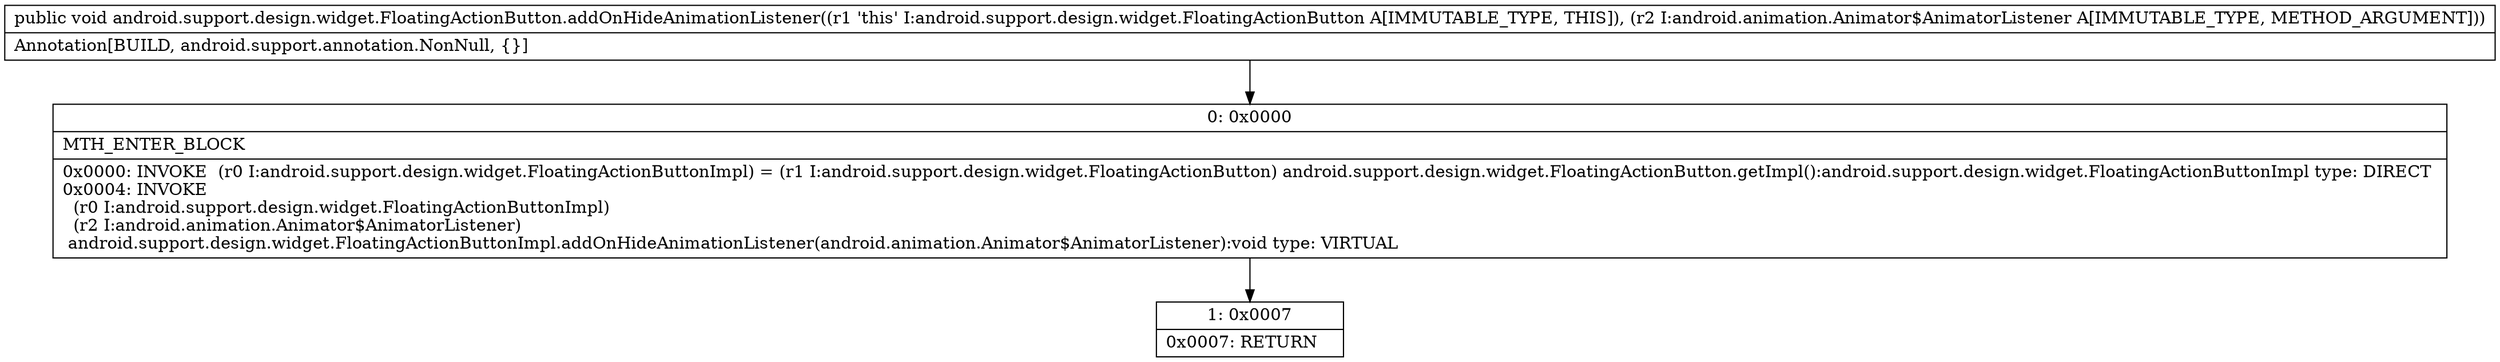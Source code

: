 digraph "CFG forandroid.support.design.widget.FloatingActionButton.addOnHideAnimationListener(Landroid\/animation\/Animator$AnimatorListener;)V" {
Node_0 [shape=record,label="{0\:\ 0x0000|MTH_ENTER_BLOCK\l|0x0000: INVOKE  (r0 I:android.support.design.widget.FloatingActionButtonImpl) = (r1 I:android.support.design.widget.FloatingActionButton) android.support.design.widget.FloatingActionButton.getImpl():android.support.design.widget.FloatingActionButtonImpl type: DIRECT \l0x0004: INVOKE  \l  (r0 I:android.support.design.widget.FloatingActionButtonImpl)\l  (r2 I:android.animation.Animator$AnimatorListener)\l android.support.design.widget.FloatingActionButtonImpl.addOnHideAnimationListener(android.animation.Animator$AnimatorListener):void type: VIRTUAL \l}"];
Node_1 [shape=record,label="{1\:\ 0x0007|0x0007: RETURN   \l}"];
MethodNode[shape=record,label="{public void android.support.design.widget.FloatingActionButton.addOnHideAnimationListener((r1 'this' I:android.support.design.widget.FloatingActionButton A[IMMUTABLE_TYPE, THIS]), (r2 I:android.animation.Animator$AnimatorListener A[IMMUTABLE_TYPE, METHOD_ARGUMENT]))  | Annotation[BUILD, android.support.annotation.NonNull, \{\}]\l}"];
MethodNode -> Node_0;
Node_0 -> Node_1;
}

